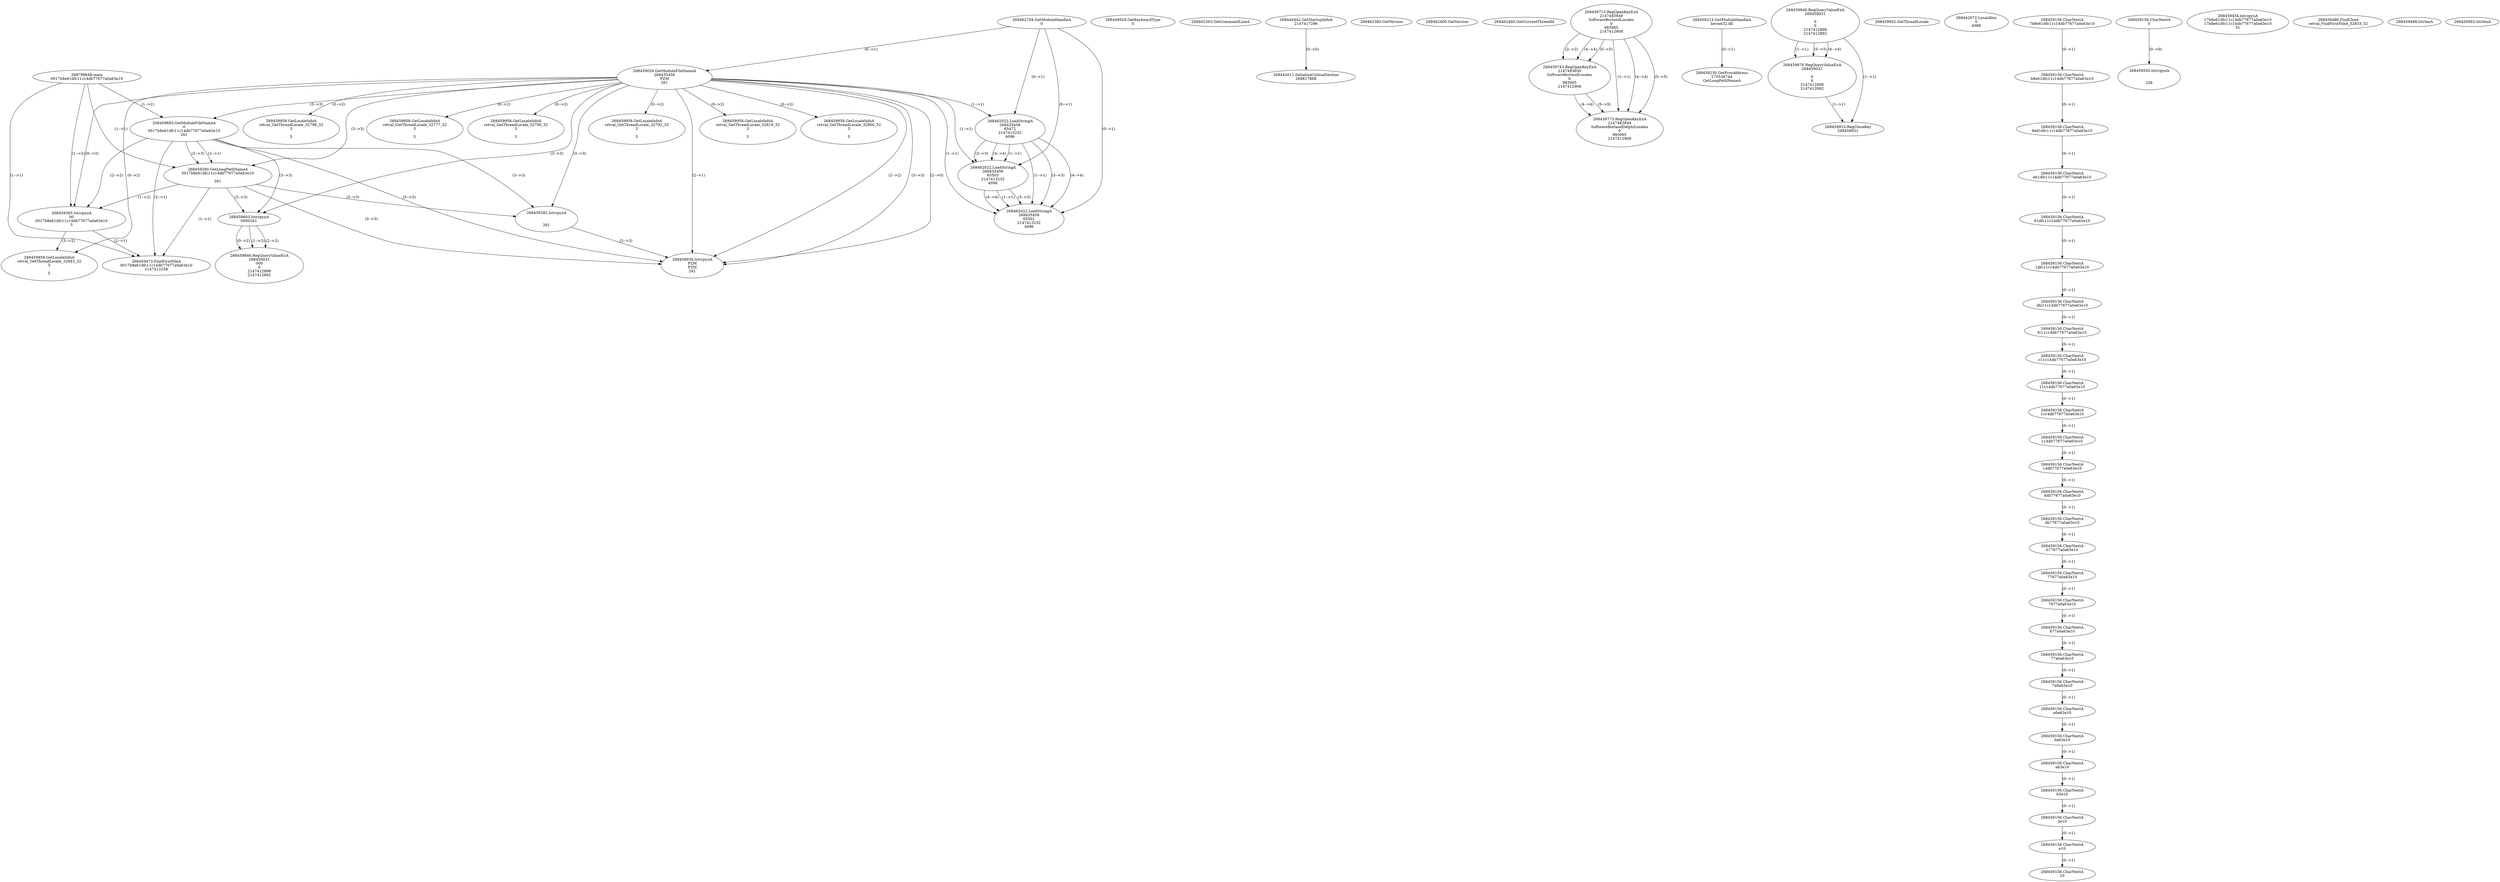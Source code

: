 // Global SCDG with merge call
digraph {
	0 [label="268798648.main
0017b8e61dfc11c14db77677a0a63e10"]
	1 [label="268462704.GetModuleHandleA
0"]
	2 [label="268448929.GetKeyboardType
0"]
	3 [label="268462363.GetCommandLineA
"]
	4 [label="268440442.GetStartupInfoA
2147417296"]
	5 [label="268462383.GetVersion
"]
	6 [label="268462400.GetVersion
"]
	7 [label="268462460.GetCurrentThreadId
"]
	8 [label="268459026.GetModuleFileNameA
268435456
PZM
261"]
	1 -> 8 [label="(0-->1)"]
	9 [label="268459683.GetModuleFileNameA
0
0017b8e61dfc11c14db77677a0a63e10
261"]
	0 -> 9 [label="(1-->2)"]
	8 -> 9 [label="(3-->3)"]
	10 [label="268459713.RegOpenKeyExA
2147483649
Software\Borland\Locales
0
983065
2147412908"]
	11 [label="268459213.GetModuleHandleA
kernel32.dll"]
	12 [label="268459230.GetProcAddress
270536744
GetLongPathNameA"]
	11 -> 12 [label="(0-->1)"]
	13 [label="268459260.GetLongPathNameA
0017b8e61dfc11c14db77677a0a63e10

261"]
	0 -> 13 [label="(1-->1)"]
	9 -> 13 [label="(2-->1)"]
	8 -> 13 [label="(3-->3)"]
	9 -> 13 [label="(3-->3)"]
	14 [label="268459282.lstrcpynA


261"]
	8 -> 14 [label="(3-->3)"]
	9 -> 14 [label="(3-->3)"]
	13 -> 14 [label="(3-->3)"]
	15 [label="268459846.RegQueryValueExA
268459031

0
0
2147412898
2147412892"]
	16 [label="268459876.RegQueryValueExA
268459031

0
0
2147412898
2147412892"]
	15 -> 16 [label="(1-->1)"]
	15 -> 16 [label="(5-->5)"]
	15 -> 16 [label="(6-->6)"]
	17 [label="268459910.RegCloseKey
268459031"]
	15 -> 17 [label="(1-->1)"]
	16 -> 17 [label="(1-->1)"]
	18 [label="268459939.lstrcpynA
PZM
PZM
261"]
	8 -> 18 [label="(2-->1)"]
	8 -> 18 [label="(2-->2)"]
	8 -> 18 [label="(3-->3)"]
	9 -> 18 [label="(3-->3)"]
	13 -> 18 [label="(3-->3)"]
	14 -> 18 [label="(3-->3)"]
	8 -> 18 [label="(2-->0)"]
	19 [label="268459952.GetThreadLocale
"]
	20 [label="268459958.GetLocaleInfoA
retval_GetThreadLocale_32796_32
3

5"]
	8 -> 20 [label="(0-->2)"]
	21 [label="268462022.LoadStringA
268435456
65472
2147413232
4096"]
	1 -> 21 [label="(0-->1)"]
	8 -> 21 [label="(1-->1)"]
	22 [label="268462022.LoadStringA
268435456
65503
2147413232
4096"]
	1 -> 22 [label="(0-->1)"]
	8 -> 22 [label="(1-->1)"]
	21 -> 22 [label="(1-->1)"]
	21 -> 22 [label="(3-->3)"]
	21 -> 22 [label="(4-->4)"]
	23 [label="268462022.LoadStringA
268435456
65501
2147413232
4096"]
	1 -> 23 [label="(0-->1)"]
	8 -> 23 [label="(1-->1)"]
	21 -> 23 [label="(1-->1)"]
	22 -> 23 [label="(1-->1)"]
	21 -> 23 [label="(3-->3)"]
	22 -> 23 [label="(3-->3)"]
	21 -> 23 [label="(4-->4)"]
	22 -> 23 [label="(4-->4)"]
	24 [label="268442611.InitializeCriticalSection
268817868"]
	4 -> 24 [label="(0-->0)"]
	25 [label="268442672.LocalAlloc
0
4088"]
	26 [label="268459743.RegOpenKeyExA
2147483650
Software\Borland\Locales
0
983065
2147412908"]
	10 -> 26 [label="(2-->2)"]
	10 -> 26 [label="(4-->4)"]
	10 -> 26 [label="(5-->5)"]
	27 [label="268459773.RegOpenKeyExA
2147483649
Software\Borland\Delphi\Locales
0
983065
2147412908"]
	10 -> 27 [label="(1-->1)"]
	10 -> 27 [label="(4-->4)"]
	26 -> 27 [label="(4-->4)"]
	10 -> 27 [label="(5-->5)"]
	26 -> 27 [label="(5-->5)"]
	28 [label="268459958.GetLocaleInfoA
retval_GetThreadLocale_32777_32
3

5"]
	8 -> 28 [label="(0-->2)"]
	29 [label="268459958.GetLocaleInfoA
retval_GetThreadLocale_32790_32
3

5"]
	8 -> 29 [label="(0-->2)"]
	30 [label="268459395.lstrcpynA
00
0017b8e61dfc11c14db77677a0a63e10
3"]
	0 -> 30 [label="(1-->2)"]
	9 -> 30 [label="(2-->2)"]
	13 -> 30 [label="(1-->2)"]
	8 -> 30 [label="(0-->3)"]
	31 [label="268459156.CharNextA
7b8e61dfc11c14db77677a0a63e10"]
	32 [label="268459156.CharNextA
b8e61dfc11c14db77677a0a63e10"]
	31 -> 32 [label="(0-->1)"]
	33 [label="268459156.CharNextA
8e61dfc11c14db77677a0a63e10"]
	32 -> 33 [label="(0-->1)"]
	34 [label="268459156.CharNextA
e61dfc11c14db77677a0a63e10"]
	33 -> 34 [label="(0-->1)"]
	35 [label="268459156.CharNextA
61dfc11c14db77677a0a63e10"]
	34 -> 35 [label="(0-->1)"]
	36 [label="268459156.CharNextA
1dfc11c14db77677a0a63e10"]
	35 -> 36 [label="(0-->1)"]
	37 [label="268459156.CharNextA
dfc11c14db77677a0a63e10"]
	36 -> 37 [label="(0-->1)"]
	38 [label="268459156.CharNextA
fc11c14db77677a0a63e10"]
	37 -> 38 [label="(0-->1)"]
	39 [label="268459156.CharNextA
c11c14db77677a0a63e10"]
	38 -> 39 [label="(0-->1)"]
	40 [label="268459156.CharNextA
11c14db77677a0a63e10"]
	39 -> 40 [label="(0-->1)"]
	41 [label="268459156.CharNextA
1c14db77677a0a63e10"]
	40 -> 41 [label="(0-->1)"]
	42 [label="268459156.CharNextA
c14db77677a0a63e10"]
	41 -> 42 [label="(0-->1)"]
	43 [label="268459156.CharNextA
14db77677a0a63e10"]
	42 -> 43 [label="(0-->1)"]
	44 [label="268459156.CharNextA
4db77677a0a63e10"]
	43 -> 44 [label="(0-->1)"]
	45 [label="268459156.CharNextA
db77677a0a63e10"]
	44 -> 45 [label="(0-->1)"]
	46 [label="268459156.CharNextA
b77677a0a63e10"]
	45 -> 46 [label="(0-->1)"]
	47 [label="268459156.CharNextA
77677a0a63e10"]
	46 -> 47 [label="(0-->1)"]
	48 [label="268459156.CharNextA
7677a0a63e10"]
	47 -> 48 [label="(0-->1)"]
	49 [label="268459156.CharNextA
677a0a63e10"]
	48 -> 49 [label="(0-->1)"]
	50 [label="268459156.CharNextA
77a0a63e10"]
	49 -> 50 [label="(0-->1)"]
	51 [label="268459156.CharNextA
7a0a63e10"]
	50 -> 51 [label="(0-->1)"]
	52 [label="268459156.CharNextA
a0a63e10"]
	51 -> 52 [label="(0-->1)"]
	53 [label="268459156.CharNextA
0a63e10"]
	52 -> 53 [label="(0-->1)"]
	54 [label="268459156.CharNextA
a63e10"]
	53 -> 54 [label="(0-->1)"]
	55 [label="268459156.CharNextA
63e10"]
	54 -> 55 [label="(0-->1)"]
	56 [label="268459156.CharNextA
3e10"]
	55 -> 56 [label="(0-->1)"]
	57 [label="268459156.CharNextA
e10"]
	56 -> 57 [label="(0-->1)"]
	58 [label="268459156.CharNextA
10"]
	57 -> 58 [label="(0-->1)"]
	59 [label="268459156.CharNextA
0"]
	60 [label="268459454.lstrcpynA
17b8e61dfc11c14db77677a0a63e10
17b8e61dfc11c14db77677a0a63e10
31"]
	61 [label="268459473.FindFirstFileA
0017b8e61dfc11c14db77677a0a63e10
2147412258"]
	0 -> 61 [label="(1-->1)"]
	9 -> 61 [label="(2-->1)"]
	13 -> 61 [label="(1-->1)"]
	30 -> 61 [label="(2-->1)"]
	62 [label="268459486.FindClose
retval_FindFirstFileA_32833_32"]
	63 [label="268459498.lstrlenA
"]
	64 [label="268459550.lstrcpynA


258"]
	59 -> 64 [label="(0-->0)"]
	65 [label="268459562.lstrlenA
"]
	66 [label="268459603.lstrcpynA
00\
00\
261"]
	8 -> 66 [label="(3-->3)"]
	9 -> 66 [label="(3-->3)"]
	13 -> 66 [label="(3-->3)"]
	67 [label="268459846.RegQueryValueExA
268459031
00\
0
0
2147412898
2147412892"]
	66 -> 67 [label="(1-->2)"]
	66 -> 67 [label="(2-->2)"]
	66 -> 67 [label="(0-->2)"]
	68 [label="268459958.GetLocaleInfoA
retval_GetThreadLocale_32843_32
3

5"]
	8 -> 68 [label="(0-->2)"]
	30 -> 68 [label="(3-->2)"]
	69 [label="268459958.GetLocaleInfoA
retval_GetThreadLocale_32792_32
3

5"]
	8 -> 69 [label="(0-->2)"]
	70 [label="268459958.GetLocaleInfoA
retval_GetThreadLocale_32818_32
3

5"]
	8 -> 70 [label="(0-->2)"]
	71 [label="268459958.GetLocaleInfoA
retval_GetThreadLocale_32800_32
3

5"]
	8 -> 71 [label="(0-->2)"]
}
